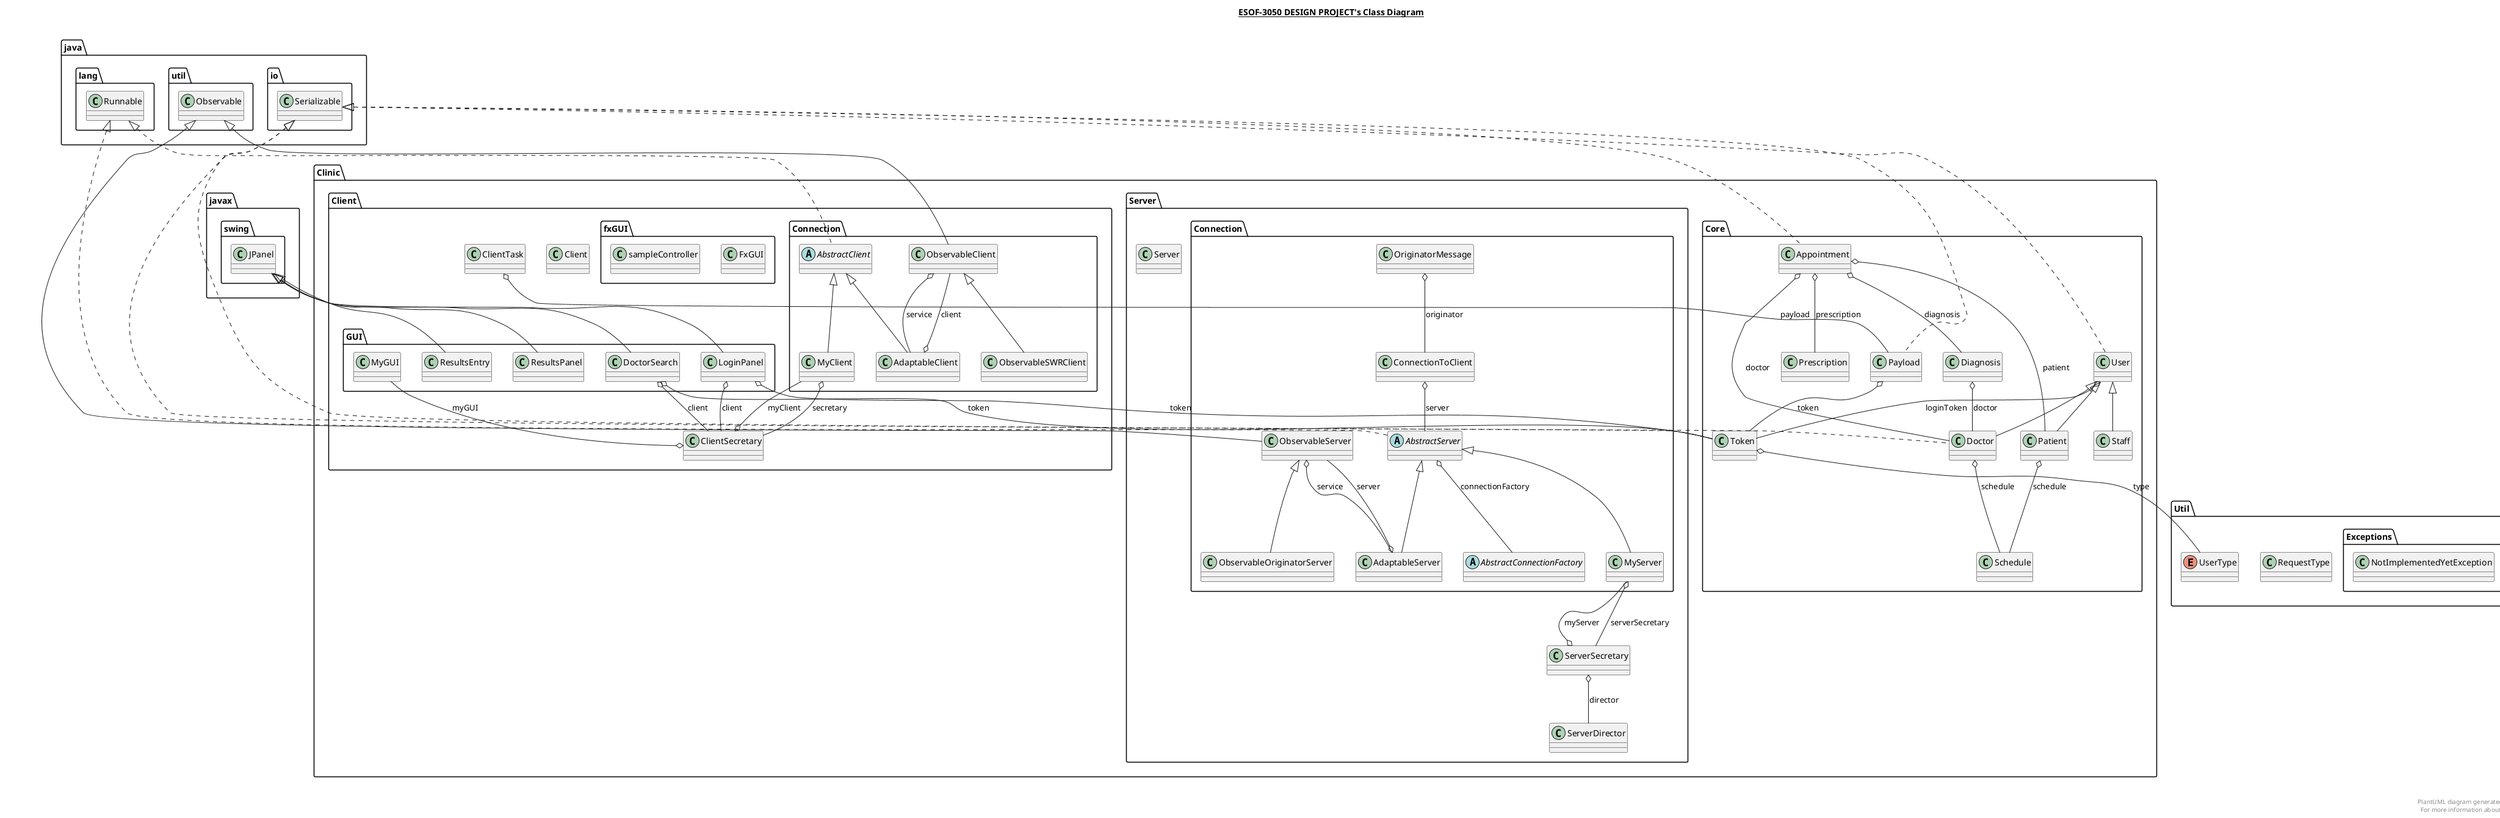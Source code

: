 @startuml

title __ESOF-3050 DESIGN PROJECT's Class Diagram__\n

  namespace Clinic.Client {
    class Clinic.Client.Client {
    }
  }
  

  namespace Clinic.Client {
    class Clinic.Client.ClientSecretary {
    }
  }
  

  namespace Clinic.Client {
    class Clinic.Client.ClientTask {
    }
  }
  

  namespace Clinic.Client {
    namespace Connection {
      abstract class Clinic.Client.Connection.AbstractClient {
      }
    }
  }
  

  namespace Clinic.Client {
    namespace Connection {
      class Clinic.Client.Connection.AdaptableClient {
      }
    }
  }
  

  namespace Clinic.Client {
    namespace Connection {
      class Clinic.Client.Connection.MyClient {
      }
    }
  }
  

  namespace Clinic.Client {
    namespace Connection {
      class Clinic.Client.Connection.ObservableClient {
      }
    }
  }
  

  namespace Clinic.Client {
    namespace Connection {
      class Clinic.Client.Connection.ObservableSWRClient {
      }
    }
  }
  

  namespace Clinic.Client {
    namespace GUI {
      class Clinic.Client.GUI.DoctorSearch {
      }
    }
  }
  

  namespace Clinic.Client {
    namespace GUI {
      class Clinic.Client.GUI.LoginPanel {
      }
    }
  }
  

  namespace Clinic.Client {
    namespace GUI {
      class Clinic.Client.GUI.MyGUI {
      }
    }
  }
  

  namespace Clinic.Client {
    namespace GUI {
      class Clinic.Client.GUI.ResultsEntry {
      }
    }
  }
  

  namespace Clinic.Client {
    namespace GUI {
      class Clinic.Client.GUI.ResultsPanel {
      }
    }
  }
  

  namespace Clinic.Client {
    namespace fxGUI {
      class Clinic.Client.fxGUI.FxGUI {
      }
    }
  }
  

  namespace Clinic.Client {
    namespace fxGUI {
      class Clinic.Client.fxGUI.sampleController {
      }
    }
  }
  

  namespace Clinic.Core {
    class Clinic.Core.Appointment {
    }
  }
  

  namespace Clinic.Core {
    class Clinic.Core.Diagnosis {
    }
  }
  

  namespace Clinic.Core {
    class Clinic.Core.Doctor {
    }
  }
  

  namespace Clinic.Core {
    class Clinic.Core.Patient {
    }
  }
  

  namespace Clinic.Core {
    class Clinic.Core.Payload {
    }
  }
  

  namespace Clinic.Core {
    class Clinic.Core.Prescription {
    }
  }
  

  namespace Clinic.Core {
    class Clinic.Core.Schedule {
    }
  }
  

  namespace Clinic.Core {
    class Clinic.Core.Staff {
    }
  }
  

  namespace Clinic.Core {
    class Clinic.Core.Token {
    }
  }
  

  namespace Clinic.Core {
    class Clinic.Core.User {
    }
  }
  

  namespace Clinic.Server {
    namespace Connection {
      abstract class Clinic.Server.Connection.AbstractConnectionFactory {
      }
    }
  }
  

  namespace Clinic.Server {
    namespace Connection {
      abstract class Clinic.Server.Connection.AbstractServer {
      }
    }
  }
  

  namespace Clinic.Server {
    namespace Connection {
      class Clinic.Server.Connection.AdaptableServer {
      }
    }
  }
  

  namespace Clinic.Server {
    namespace Connection {
      class Clinic.Server.Connection.ConnectionToClient {
      }
    }
  }
  

  namespace Clinic.Server {
    namespace Connection {
      class Clinic.Server.Connection.MyServer {
      }
    }
  }
  

  namespace Clinic.Server {
    namespace Connection {
      class Clinic.Server.Connection.ObservableOriginatorServer {
      }
    }
  }
  

  namespace Clinic.Server {
    namespace Connection {
      class Clinic.Server.Connection.ObservableServer {
      }
    }
  }
  

  namespace Clinic.Server {
    namespace Connection {
      class Clinic.Server.Connection.OriginatorMessage {
      }
    }
  }
  

  namespace Clinic.Server {
    class Clinic.Server.Server {
    }
  }
  

  namespace Clinic.Server {
    class Clinic.Server.ServerDirector {
    }
  }
  

  namespace Clinic.Server {
    class Clinic.Server.ServerSecretary {
    }
  }
  

  namespace Util {
    namespace Exceptions {
      class Util.Exceptions.IncorrectPayloadException {
      }
    }
  }
  

  namespace Util {
    namespace Exceptions {
      class Util.Exceptions.NotImplementedYetException {
      }
    }
  }
  

  namespace Util {
    class Util.RequestType {
    }
  }
  

  namespace Util {
    enum UserType {
    }
  }
  

  Clinic.Client.ClientSecretary o-- Clinic.Client.Connection.MyClient : myClient
  Clinic.Client.ClientSecretary o-- Clinic.Client.GUI.MyGUI : myGUI
  Clinic.Client.ClientTask o-- Clinic.Core.Payload : payload
  Clinic.Client.Connection.AbstractClient .up.|> java.lang.Runnable
  Clinic.Client.Connection.AdaptableClient -up-|> Clinic.Client.Connection.AbstractClient
  Clinic.Client.Connection.AdaptableClient o-- Clinic.Client.Connection.ObservableClient : client
  Clinic.Client.Connection.MyClient -up-|> Clinic.Client.Connection.AbstractClient
  Clinic.Client.Connection.MyClient o-- Clinic.Client.ClientSecretary : secretary
  Clinic.Client.Connection.ObservableClient -up-|> java.util.Observable
  Clinic.Client.Connection.ObservableClient o-- Clinic.Client.Connection.AdaptableClient : service
  Clinic.Client.Connection.ObservableSWRClient -up-|> Clinic.Client.Connection.ObservableClient
  Clinic.Client.GUI.DoctorSearch -up-|> javax.swing.JPanel
  Clinic.Client.GUI.DoctorSearch o-- Clinic.Client.ClientSecretary : client
  Clinic.Client.GUI.DoctorSearch o-- Clinic.Core.Token : token
  Clinic.Client.GUI.LoginPanel -up-|> javax.swing.JPanel
  Clinic.Client.GUI.LoginPanel o-- Clinic.Client.ClientSecretary : client
  Clinic.Client.GUI.LoginPanel o-- Clinic.Core.Token : token
  Clinic.Client.GUI.ResultsEntry -up-|> javax.swing.JPanel
  Clinic.Client.GUI.ResultsPanel -up-|> javax.swing.JPanel
  Clinic.Core.Appointment .up.|> java.io.Serializable
  Clinic.Core.Appointment o-- Clinic.Core.Diagnosis : diagnosis
  Clinic.Core.Appointment o-- Clinic.Core.Doctor : doctor
  Clinic.Core.Appointment o-- Clinic.Core.Patient : patient
  Clinic.Core.Appointment o-- Clinic.Core.Prescription : prescription
  Clinic.Core.Diagnosis o-- Clinic.Core.Doctor : doctor
  Clinic.Core.Doctor .up.|> java.io.Serializable
  Clinic.Core.Doctor -up-|> Clinic.Core.User
  Clinic.Core.Doctor o-- Clinic.Core.Schedule : schedule
  Clinic.Core.Patient -up-|> Clinic.Core.User
  Clinic.Core.Patient o-- Clinic.Core.Schedule : schedule
  Clinic.Core.Payload .up.|> java.io.Serializable
  Clinic.Core.Payload o-- Clinic.Core.Token : token
  Clinic.Core.Staff -up-|> Clinic.Core.User
  Clinic.Core.Token .up.|> java.io.Serializable
  Clinic.Core.Token o-- Util.UserType : type
  Clinic.Core.User .up.|> java.io.Serializable
  Clinic.Core.User o-- Clinic.Core.Token : loginToken
  Clinic.Server.Connection.AbstractServer .up.|> java.lang.Runnable
  Clinic.Server.Connection.AbstractServer o-- Clinic.Server.Connection.AbstractConnectionFactory : connectionFactory
  Clinic.Server.Connection.AdaptableServer -up-|> Clinic.Server.Connection.AbstractServer
  Clinic.Server.Connection.AdaptableServer o-- Clinic.Server.Connection.ObservableServer : server
  Clinic.Server.Connection.ConnectionToClient o-- Clinic.Server.Connection.AbstractServer : server
  Clinic.Server.Connection.MyServer -up-|> Clinic.Server.Connection.AbstractServer
  Clinic.Server.Connection.MyServer o-- Clinic.Server.ServerSecretary : serverSecretary
  Clinic.Server.Connection.ObservableOriginatorServer -up-|> Clinic.Server.Connection.ObservableServer
  Clinic.Server.Connection.ObservableServer -up-|> java.util.Observable
  Clinic.Server.Connection.ObservableServer o-- Clinic.Server.Connection.AdaptableServer : service
  Clinic.Server.Connection.OriginatorMessage o-- Clinic.Server.Connection.ConnectionToClient : originator
  Clinic.Server.ServerSecretary o-- Clinic.Server.ServerDirector : director
  Clinic.Server.ServerSecretary o-- Clinic.Server.Connection.MyServer : myServer


right footer


PlantUML diagram generated by SketchIt! (https://bitbucket.org/pmesmeur/sketch.it)
For more information about this tool, please contact philippe.mesmeur@gmail.com
endfooter

@enduml

